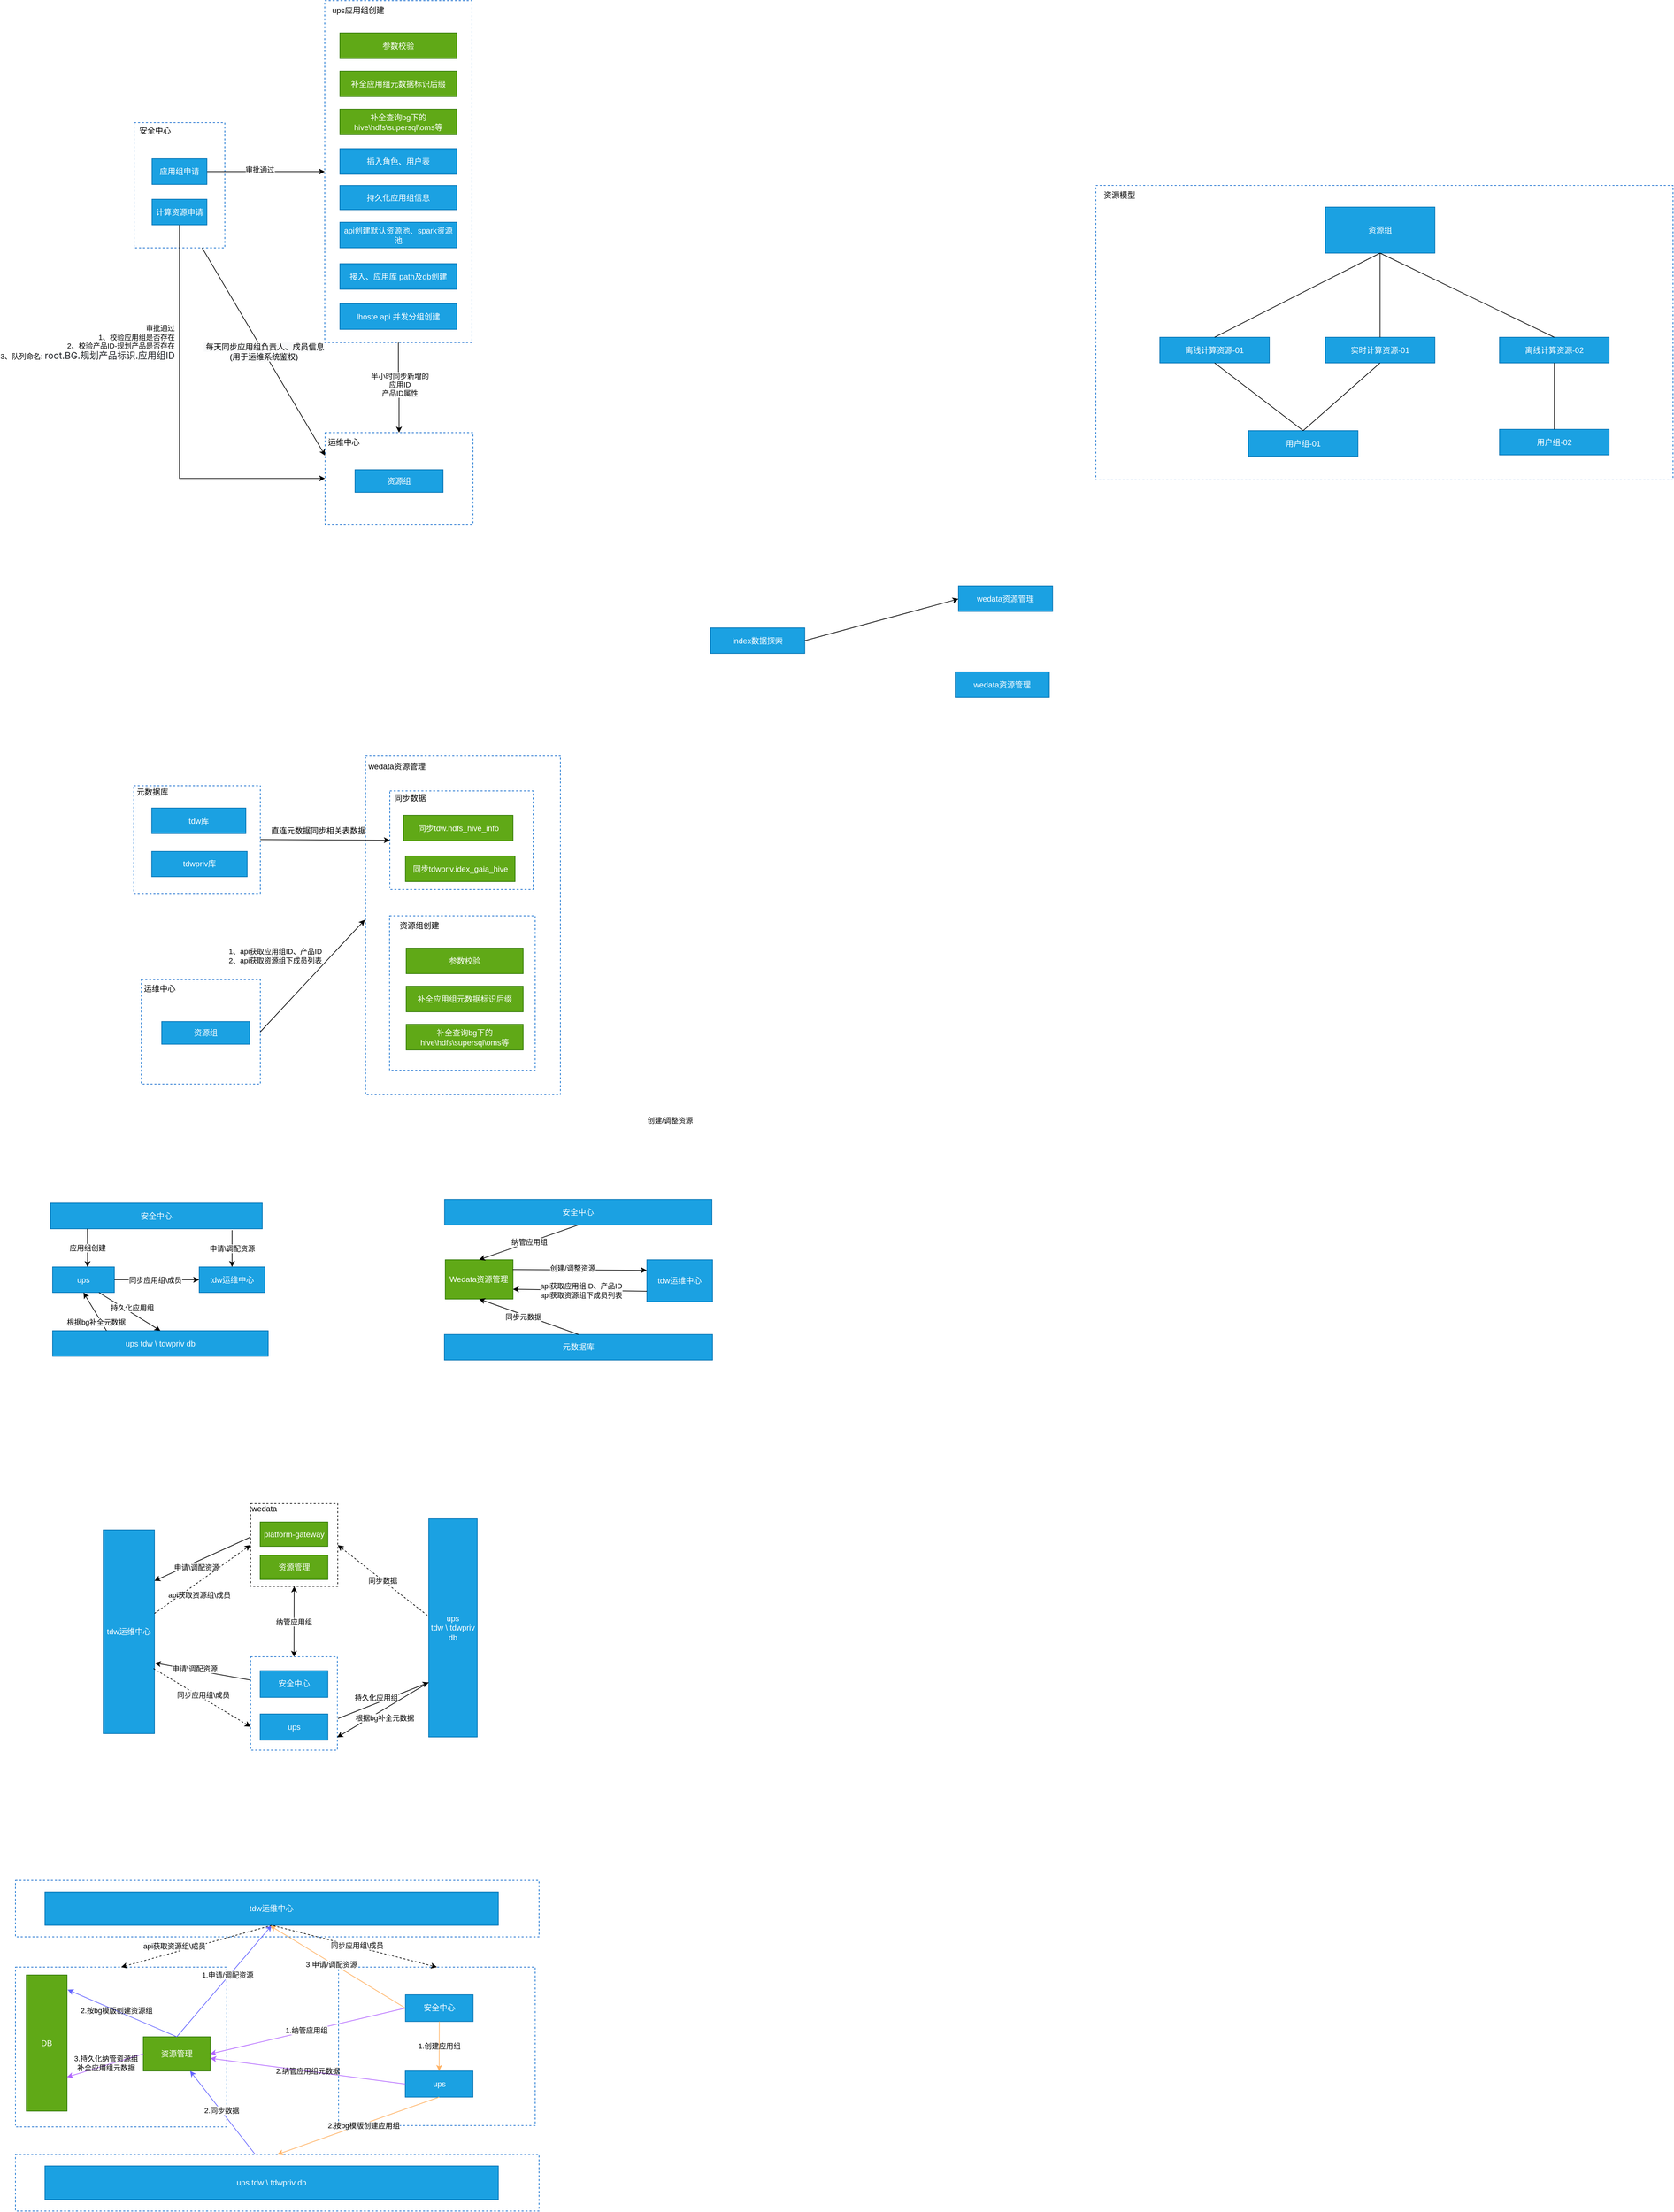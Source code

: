 <mxfile version="20.2.8" type="github">
  <diagram id="NfunrRq4cAARCLg332PT" name="第 1 页">
    <mxGraphModel dx="4923" dy="-8311" grid="0" gridSize="10" guides="1" tooltips="1" connect="1" arrows="1" fold="1" page="1" pageScale="1" pageWidth="3300" pageHeight="4681" math="0" shadow="0">
      <root>
        <mxCell id="0" />
        <mxCell id="1" parent="0" />
        <mxCell id="GG6Al1zUWWnjfLum0q8_-1" value="" style="rounded=0;whiteSpace=wrap;html=1;dashed=1;strokeColor=#0066CC;" vertex="1" parent="1">
          <mxGeometry x="-2868" y="9730.5" width="138" height="190.5" as="geometry" />
        </mxCell>
        <mxCell id="GG6Al1zUWWnjfLum0q8_-2" value="安全中心" style="text;html=1;strokeColor=none;fillColor=none;align=center;verticalAlign=middle;whiteSpace=wrap;rounded=0;" vertex="1" parent="1">
          <mxGeometry x="-2888" y="9727.5" width="104" height="30" as="geometry" />
        </mxCell>
        <mxCell id="GG6Al1zUWWnjfLum0q8_-3" style="edgeStyle=orthogonalEdgeStyle;rounded=0;orthogonalLoop=1;jettySize=auto;html=1;exitX=0.5;exitY=1;exitDx=0;exitDy=0;" edge="1" parent="1" source="GG6Al1zUWWnjfLum0q8_-5" target="GG6Al1zUWWnjfLum0q8_-7">
          <mxGeometry relative="1" as="geometry" />
        </mxCell>
        <mxCell id="GG6Al1zUWWnjfLum0q8_-4" value="半小时同步新增的&lt;br&gt;应用ID&lt;br&gt;产品ID属性" style="edgeLabel;html=1;align=center;verticalAlign=middle;resizable=0;points=[];" vertex="1" connectable="0" parent="GG6Al1zUWWnjfLum0q8_-3">
          <mxGeometry x="-0.072" y="2" relative="1" as="geometry">
            <mxPoint as="offset" />
          </mxGeometry>
        </mxCell>
        <mxCell id="GG6Al1zUWWnjfLum0q8_-5" value="" style="rounded=0;whiteSpace=wrap;html=1;dashed=1;strokeColor=#0066CC;" vertex="1" parent="1">
          <mxGeometry x="-2578" y="9545" width="224" height="520" as="geometry" />
        </mxCell>
        <mxCell id="GG6Al1zUWWnjfLum0q8_-6" value="ups应用组创建" style="text;html=1;strokeColor=none;fillColor=none;align=center;verticalAlign=middle;whiteSpace=wrap;rounded=0;" vertex="1" parent="1">
          <mxGeometry x="-2579" y="9545" width="104" height="30" as="geometry" />
        </mxCell>
        <mxCell id="GG6Al1zUWWnjfLum0q8_-7" value="" style="rounded=0;whiteSpace=wrap;html=1;dashed=1;strokeColor=#0066CC;fillColor=none;" vertex="1" parent="1">
          <mxGeometry x="-2577.5" y="10202" width="225" height="139.44" as="geometry" />
        </mxCell>
        <mxCell id="GG6Al1zUWWnjfLum0q8_-8" value="运维中心" style="text;html=1;strokeColor=none;fillColor=none;align=center;verticalAlign=middle;whiteSpace=wrap;rounded=0;strokeWidth=2;opacity=50;" vertex="1" parent="1">
          <mxGeometry x="-2579.5" y="10202.44" width="60" height="30" as="geometry" />
        </mxCell>
        <mxCell id="GG6Al1zUWWnjfLum0q8_-9" style="edgeStyle=orthogonalEdgeStyle;rounded=0;orthogonalLoop=1;jettySize=auto;html=1;exitX=1;exitY=0.5;exitDx=0;exitDy=0;entryX=0;entryY=0.5;entryDx=0;entryDy=0;" edge="1" parent="1" source="GG6Al1zUWWnjfLum0q8_-11" target="GG6Al1zUWWnjfLum0q8_-5">
          <mxGeometry relative="1" as="geometry" />
        </mxCell>
        <mxCell id="GG6Al1zUWWnjfLum0q8_-10" value="审批通过" style="edgeLabel;html=1;align=center;verticalAlign=middle;resizable=0;points=[];" vertex="1" connectable="0" parent="GG6Al1zUWWnjfLum0q8_-9">
          <mxGeometry x="-0.106" y="3" relative="1" as="geometry">
            <mxPoint as="offset" />
          </mxGeometry>
        </mxCell>
        <mxCell id="GG6Al1zUWWnjfLum0q8_-11" value="应用组申请" style="rounded=0;whiteSpace=wrap;html=1;fillColor=#1ba1e2;fontColor=#ffffff;strokeColor=#006EAF;" vertex="1" parent="1">
          <mxGeometry x="-2840.75" y="9785.5" width="83.5" height="39" as="geometry" />
        </mxCell>
        <mxCell id="GG6Al1zUWWnjfLum0q8_-12" value="参数校验" style="rounded=0;whiteSpace=wrap;html=1;fillColor=#60a917;strokeColor=#2D7600;fontColor=#ffffff;" vertex="1" parent="1">
          <mxGeometry x="-2555" y="9594" width="178" height="39" as="geometry" />
        </mxCell>
        <mxCell id="GG6Al1zUWWnjfLum0q8_-13" value="补全应用组元数据标识后缀" style="rounded=0;whiteSpace=wrap;html=1;fillColor=#60a917;strokeColor=#2D7600;fontColor=#ffffff;" vertex="1" parent="1">
          <mxGeometry x="-2555" y="9652" width="178" height="39" as="geometry" />
        </mxCell>
        <mxCell id="GG6Al1zUWWnjfLum0q8_-14" value="补全查询bg下的 hive\hdfs\supersql\oms等" style="rounded=0;whiteSpace=wrap;html=1;fillColor=#60a917;strokeColor=#2D7600;fontColor=#ffffff;align=center;" vertex="1" parent="1">
          <mxGeometry x="-2555" y="9710" width="178" height="39" as="geometry" />
        </mxCell>
        <mxCell id="GG6Al1zUWWnjfLum0q8_-15" value="插入角色、用户表" style="rounded=0;whiteSpace=wrap;html=1;fillColor=#1ba1e2;strokeColor=#006EAF;fontColor=#ffffff;" vertex="1" parent="1">
          <mxGeometry x="-2555" y="9770" width="178" height="39" as="geometry" />
        </mxCell>
        <mxCell id="GG6Al1zUWWnjfLum0q8_-16" value="持久化应用组信息" style="rounded=0;whiteSpace=wrap;html=1;fillColor=#1ba1e2;strokeColor=#006EAF;fontColor=#ffffff;" vertex="1" parent="1">
          <mxGeometry x="-2555" y="9826" width="178" height="37" as="geometry" />
        </mxCell>
        <mxCell id="GG6Al1zUWWnjfLum0q8_-17" value="api创建默认资源池、spark资源池" style="rounded=0;whiteSpace=wrap;html=1;fillColor=#1ba1e2;strokeColor=#006EAF;fontColor=#ffffff;" vertex="1" parent="1">
          <mxGeometry x="-2555" y="9882" width="178" height="39" as="geometry" />
        </mxCell>
        <mxCell id="GG6Al1zUWWnjfLum0q8_-18" value="接入、应用库 path及db创建" style="rounded=0;whiteSpace=wrap;html=1;fillColor=#1ba1e2;strokeColor=#006EAF;fontColor=#ffffff;" vertex="1" parent="1">
          <mxGeometry x="-2555" y="9945" width="178" height="39" as="geometry" />
        </mxCell>
        <mxCell id="GG6Al1zUWWnjfLum0q8_-19" value="lhoste api 并发分组创建" style="rounded=0;whiteSpace=wrap;html=1;fillColor=#1ba1e2;strokeColor=#006EAF;fontColor=#ffffff;" vertex="1" parent="1">
          <mxGeometry x="-2555" y="10006" width="178" height="39" as="geometry" />
        </mxCell>
        <mxCell id="GG6Al1zUWWnjfLum0q8_-20" value="资源组" style="rounded=0;whiteSpace=wrap;html=1;fillColor=#1ba1e2;fontColor=#ffffff;strokeColor=#006EAF;" vertex="1" parent="1">
          <mxGeometry x="-2532" y="10258.44" width="134" height="34.5" as="geometry" />
        </mxCell>
        <mxCell id="GG6Al1zUWWnjfLum0q8_-21" style="edgeStyle=orthogonalEdgeStyle;rounded=0;orthogonalLoop=1;jettySize=auto;html=1;exitX=0.5;exitY=1;exitDx=0;exitDy=0;entryX=0;entryY=0.5;entryDx=0;entryDy=0;" edge="1" parent="1" source="GG6Al1zUWWnjfLum0q8_-23" target="GG6Al1zUWWnjfLum0q8_-7">
          <mxGeometry relative="1" as="geometry" />
        </mxCell>
        <mxCell id="GG6Al1zUWWnjfLum0q8_-22" value="&lt;span style=&quot;&quot;&gt;审批通过&lt;/span&gt;&lt;br style=&quot;&quot;&gt;&lt;span style=&quot;&quot;&gt;1、校验应用组是否存在&lt;/span&gt;&lt;br style=&quot;&quot;&gt;&lt;span style=&quot;&quot;&gt;2、校验产品ID-规划产品是否存在&lt;/span&gt;&lt;br style=&quot;&quot;&gt;&lt;span style=&quot;&quot;&gt;3、队列命名:&amp;nbsp;&lt;/span&gt;&lt;span style=&quot;color: rgb(32, 35, 40); font-family: -apple-system, &amp;quot;PingFang SC&amp;quot;, &amp;quot;Microsoft YaHei&amp;quot;, &amp;quot;Hiragino Sans GB&amp;quot;, &amp;quot;Source Han Sans SC&amp;quot;, &amp;quot;Helvetica Neue&amp;quot;, Helvetica, Arial, &amp;quot;Segoe UI&amp;quot;; font-size: 14px;&quot;&gt;root.BG.规划产品标识.应用组ID&lt;/span&gt;" style="edgeLabel;html=1;align=right;verticalAlign=middle;resizable=0;points=[];" vertex="1" connectable="0" parent="GG6Al1zUWWnjfLum0q8_-21">
          <mxGeometry x="-0.43" y="1" relative="1" as="geometry">
            <mxPoint x="-8" y="6" as="offset" />
          </mxGeometry>
        </mxCell>
        <mxCell id="GG6Al1zUWWnjfLum0q8_-23" value="计算资源申请" style="rounded=0;whiteSpace=wrap;html=1;fillColor=#1ba1e2;fontColor=#ffffff;strokeColor=#006EAF;" vertex="1" parent="1">
          <mxGeometry x="-2840.75" y="9847" width="83.5" height="39" as="geometry" />
        </mxCell>
        <mxCell id="GG6Al1zUWWnjfLum0q8_-24" value="" style="rounded=0;whiteSpace=wrap;html=1;dashed=1;strokeColor=#0066CC;fillColor=none;" vertex="1" parent="1">
          <mxGeometry x="-2516" y="10693" width="296.5" height="516" as="geometry" />
        </mxCell>
        <mxCell id="GG6Al1zUWWnjfLum0q8_-25" value="wedata资源管理" style="text;html=1;strokeColor=none;fillColor=none;align=center;verticalAlign=middle;whiteSpace=wrap;rounded=0;" vertex="1" parent="1">
          <mxGeometry x="-2520" y="10695" width="104" height="30" as="geometry" />
        </mxCell>
        <mxCell id="GG6Al1zUWWnjfLum0q8_-26" value="" style="rounded=0;whiteSpace=wrap;html=1;dashed=1;strokeColor=#0066CC;fillColor=none;" vertex="1" parent="1">
          <mxGeometry x="-2857" y="11034" width="181" height="159" as="geometry" />
        </mxCell>
        <mxCell id="GG6Al1zUWWnjfLum0q8_-27" value="运维中心" style="text;html=1;strokeColor=none;fillColor=none;align=center;verticalAlign=middle;whiteSpace=wrap;rounded=0;strokeWidth=2;opacity=50;" vertex="1" parent="1">
          <mxGeometry x="-2859" y="11033" width="60" height="30" as="geometry" />
        </mxCell>
        <mxCell id="GG6Al1zUWWnjfLum0q8_-28" value="资源组" style="rounded=0;whiteSpace=wrap;html=1;fillColor=#1ba1e2;fontColor=#ffffff;strokeColor=#006EAF;" vertex="1" parent="1">
          <mxGeometry x="-2826" y="11097.75" width="134" height="34.5" as="geometry" />
        </mxCell>
        <mxCell id="GG6Al1zUWWnjfLum0q8_-29" value="" style="rounded=0;whiteSpace=wrap;html=1;dashed=1;strokeColor=#0066CC;" vertex="1" parent="1">
          <mxGeometry x="-2868.5" y="10739" width="192.5" height="164" as="geometry" />
        </mxCell>
        <mxCell id="GG6Al1zUWWnjfLum0q8_-30" value="元数据库" style="text;html=1;strokeColor=none;fillColor=none;align=center;verticalAlign=middle;whiteSpace=wrap;rounded=0;" vertex="1" parent="1">
          <mxGeometry x="-2892" y="10734" width="104" height="30" as="geometry" />
        </mxCell>
        <mxCell id="GG6Al1zUWWnjfLum0q8_-31" value="tdw库" style="rounded=0;whiteSpace=wrap;html=1;fillColor=#1ba1e2;fontColor=#ffffff;strokeColor=#006EAF;" vertex="1" parent="1">
          <mxGeometry x="-2841.25" y="10773" width="143.25" height="39" as="geometry" />
        </mxCell>
        <mxCell id="GG6Al1zUWWnjfLum0q8_-32" value="tdwpriv库" style="rounded=0;whiteSpace=wrap;html=1;fillColor=#1ba1e2;fontColor=#ffffff;strokeColor=#006EAF;" vertex="1" parent="1">
          <mxGeometry x="-2841.25" y="10839" width="145.25" height="38.5" as="geometry" />
        </mxCell>
        <mxCell id="GG6Al1zUWWnjfLum0q8_-33" value="" style="rounded=0;whiteSpace=wrap;html=1;dashed=1;strokeColor=#0066CC;" vertex="1" parent="1">
          <mxGeometry x="-2479" y="10747" width="218" height="150" as="geometry" />
        </mxCell>
        <mxCell id="GG6Al1zUWWnjfLum0q8_-34" value="" style="rounded=0;whiteSpace=wrap;html=1;dashed=1;strokeColor=#0066CC;fillColor=none;" vertex="1" parent="1">
          <mxGeometry x="-2479.38" y="10937" width="221.5" height="235" as="geometry" />
        </mxCell>
        <mxCell id="GG6Al1zUWWnjfLum0q8_-35" value="同步tdw.hdfs_hive_info" style="rounded=0;whiteSpace=wrap;html=1;fillColor=#60a917;fontColor=#ffffff;strokeColor=#2D7600;" vertex="1" parent="1">
          <mxGeometry x="-2458.38" y="10784" width="166.75" height="39" as="geometry" />
        </mxCell>
        <mxCell id="GG6Al1zUWWnjfLum0q8_-36" value="同步tdwpriv.idex_gaia_hive" style="rounded=0;whiteSpace=wrap;html=1;fillColor=#60a917;fontColor=#ffffff;strokeColor=#2D7600;" vertex="1" parent="1">
          <mxGeometry x="-2455.25" y="10846" width="166.75" height="39" as="geometry" />
        </mxCell>
        <mxCell id="GG6Al1zUWWnjfLum0q8_-37" value="同步数据" style="text;html=1;strokeColor=none;fillColor=none;align=center;verticalAlign=middle;whiteSpace=wrap;rounded=0;" vertex="1" parent="1">
          <mxGeometry x="-2500" y="10743" width="104" height="30" as="geometry" />
        </mxCell>
        <mxCell id="GG6Al1zUWWnjfLum0q8_-38" value="参数校验" style="rounded=0;whiteSpace=wrap;html=1;fillColor=#60a917;strokeColor=#2D7600;fontColor=#ffffff;" vertex="1" parent="1">
          <mxGeometry x="-2454.13" y="10986" width="178" height="39" as="geometry" />
        </mxCell>
        <mxCell id="GG6Al1zUWWnjfLum0q8_-39" value="补全应用组元数据标识后缀" style="rounded=0;whiteSpace=wrap;html=1;fillColor=#60a917;strokeColor=#2D7600;fontColor=#ffffff;" vertex="1" parent="1">
          <mxGeometry x="-2454.13" y="11044" width="178" height="39" as="geometry" />
        </mxCell>
        <mxCell id="GG6Al1zUWWnjfLum0q8_-40" value="补全查询bg下的 hive\hdfs\supersql\oms等" style="rounded=0;whiteSpace=wrap;html=1;fillColor=#60a917;strokeColor=#2D7600;fontColor=#ffffff;align=center;" vertex="1" parent="1">
          <mxGeometry x="-2454.13" y="11102" width="178" height="39" as="geometry" />
        </mxCell>
        <mxCell id="GG6Al1zUWWnjfLum0q8_-41" value="资源组创建" style="text;html=1;strokeColor=none;fillColor=none;align=center;verticalAlign=middle;whiteSpace=wrap;rounded=0;" vertex="1" parent="1">
          <mxGeometry x="-2485.88" y="10937" width="104" height="30" as="geometry" />
        </mxCell>
        <mxCell id="GG6Al1zUWWnjfLum0q8_-42" value="&lt;span style=&quot;font-size: 12px; background-color: rgb(248, 249, 250);&quot;&gt;&amp;nbsp;每天同步应用组负责人、成员信息&lt;/span&gt;&lt;br style=&quot;font-size: 12px; background-color: rgb(248, 249, 250);&quot;&gt;&lt;span style=&quot;font-size: 12px; background-color: rgb(248, 249, 250);&quot;&gt;(用于运维系统鉴权)&lt;/span&gt;" style="endArrow=classic;html=1;rounded=0;exitX=0.75;exitY=1;exitDx=0;exitDy=0;entryX=0;entryY=0.25;entryDx=0;entryDy=0;" edge="1" parent="1" source="GG6Al1zUWWnjfLum0q8_-1" target="GG6Al1zUWWnjfLum0q8_-7">
          <mxGeometry width="50" height="50" relative="1" as="geometry">
            <mxPoint x="-2533" y="10279" as="sourcePoint" />
            <mxPoint x="-2483" y="10229" as="targetPoint" />
          </mxGeometry>
        </mxCell>
        <mxCell id="GG6Al1zUWWnjfLum0q8_-43" value="" style="endArrow=classic;html=1;rounded=0;entryX=0;entryY=0.5;entryDx=0;entryDy=0;exitX=1;exitY=0.5;exitDx=0;exitDy=0;" edge="1" parent="1" source="GG6Al1zUWWnjfLum0q8_-29" target="GG6Al1zUWWnjfLum0q8_-33">
          <mxGeometry width="50" height="50" relative="1" as="geometry">
            <mxPoint x="-2667" y="10817" as="sourcePoint" />
            <mxPoint x="-2572.5" y="10829" as="targetPoint" />
          </mxGeometry>
        </mxCell>
        <mxCell id="GG6Al1zUWWnjfLum0q8_-44" value="直连元数据同步相关表数据" style="text;html=1;align=center;verticalAlign=middle;resizable=0;points=[];autosize=1;strokeColor=none;fillColor=none;" vertex="1" parent="1">
          <mxGeometry x="-2669" y="10795" width="162" height="26" as="geometry" />
        </mxCell>
        <mxCell id="GG6Al1zUWWnjfLum0q8_-45" value="" style="endArrow=classic;html=1;rounded=0;exitX=1;exitY=0.5;exitDx=0;exitDy=0;" edge="1" parent="1" source="GG6Al1zUWWnjfLum0q8_-26">
          <mxGeometry width="50" height="50" relative="1" as="geometry">
            <mxPoint x="-2527" y="10889" as="sourcePoint" />
            <mxPoint x="-2517" y="10943" as="targetPoint" />
          </mxGeometry>
        </mxCell>
        <mxCell id="GG6Al1zUWWnjfLum0q8_-46" value="&lt;div&gt;&lt;span style=&quot;font-size: 11px;&quot;&gt;1、api获取应用组ID、产品ID&lt;/span&gt;&lt;/div&gt;&lt;div&gt;&lt;span style=&quot;font-size: 11px;&quot;&gt;2、api获取资源组下成员列表&lt;/span&gt;&lt;/div&gt;" style="edgeLabel;html=1;align=left;verticalAlign=middle;resizable=0;points=[];" vertex="1" connectable="0" parent="GG6Al1zUWWnjfLum0q8_-45">
          <mxGeometry x="-0.081" y="2" relative="1" as="geometry">
            <mxPoint x="-122" y="-36" as="offset" />
          </mxGeometry>
        </mxCell>
        <mxCell id="GG6Al1zUWWnjfLum0q8_-47" value="资源组" style="rounded=0;whiteSpace=wrap;html=1;fillColor=#1ba1e2;fontColor=#ffffff;strokeColor=#006EAF;" vertex="1" parent="1">
          <mxGeometry x="-1056" y="9859" width="166.75" height="70" as="geometry" />
        </mxCell>
        <mxCell id="GG6Al1zUWWnjfLum0q8_-48" value="离线计算资源-01" style="rounded=0;whiteSpace=wrap;html=1;fillColor=#1ba1e2;fontColor=#ffffff;strokeColor=#006EAF;" vertex="1" parent="1">
          <mxGeometry x="-1307.75" y="10057" width="166.75" height="39" as="geometry" />
        </mxCell>
        <mxCell id="GG6Al1zUWWnjfLum0q8_-49" value="实时计算资源-01" style="rounded=0;whiteSpace=wrap;html=1;fillColor=#1ba1e2;fontColor=#ffffff;strokeColor=#006EAF;" vertex="1" parent="1">
          <mxGeometry x="-1056" y="10057" width="166.75" height="39" as="geometry" />
        </mxCell>
        <mxCell id="GG6Al1zUWWnjfLum0q8_-50" value="离线计算资源-02" style="rounded=0;whiteSpace=wrap;html=1;fillColor=#1ba1e2;fontColor=#ffffff;strokeColor=#006EAF;" vertex="1" parent="1">
          <mxGeometry x="-791" y="10057" width="166.75" height="39" as="geometry" />
        </mxCell>
        <mxCell id="GG6Al1zUWWnjfLum0q8_-51" value="用户组-01" style="rounded=0;whiteSpace=wrap;html=1;fillColor=#1ba1e2;fontColor=#ffffff;strokeColor=#006EAF;" vertex="1" parent="1">
          <mxGeometry x="-1173" y="10199" width="166.75" height="39" as="geometry" />
        </mxCell>
        <mxCell id="GG6Al1zUWWnjfLum0q8_-52" value="用户组-02" style="rounded=0;whiteSpace=wrap;html=1;fillColor=#1ba1e2;fontColor=#ffffff;strokeColor=#006EAF;" vertex="1" parent="1">
          <mxGeometry x="-791" y="10197" width="166.75" height="39" as="geometry" />
        </mxCell>
        <mxCell id="GG6Al1zUWWnjfLum0q8_-53" value="" style="endArrow=none;html=1;rounded=0;entryX=0.5;entryY=1;entryDx=0;entryDy=0;exitX=0.5;exitY=0;exitDx=0;exitDy=0;" edge="1" parent="1" source="GG6Al1zUWWnjfLum0q8_-48" target="GG6Al1zUWWnjfLum0q8_-47">
          <mxGeometry width="50" height="50" relative="1" as="geometry">
            <mxPoint x="-1122" y="10103" as="sourcePoint" />
            <mxPoint x="-1072" y="10053" as="targetPoint" />
          </mxGeometry>
        </mxCell>
        <mxCell id="GG6Al1zUWWnjfLum0q8_-54" value="" style="endArrow=none;html=1;rounded=0;entryX=0.5;entryY=1;entryDx=0;entryDy=0;exitX=0.5;exitY=0;exitDx=0;exitDy=0;" edge="1" parent="1" source="GG6Al1zUWWnjfLum0q8_-49" target="GG6Al1zUWWnjfLum0q8_-47">
          <mxGeometry width="50" height="50" relative="1" as="geometry">
            <mxPoint x="-1214.375" y="10067" as="sourcePoint" />
            <mxPoint x="-962.625" y="9939" as="targetPoint" />
          </mxGeometry>
        </mxCell>
        <mxCell id="GG6Al1zUWWnjfLum0q8_-55" value="" style="endArrow=none;html=1;rounded=0;entryX=0.5;entryY=1;entryDx=0;entryDy=0;exitX=0.5;exitY=0;exitDx=0;exitDy=0;" edge="1" parent="1" source="GG6Al1zUWWnjfLum0q8_-50" target="GG6Al1zUWWnjfLum0q8_-47">
          <mxGeometry width="50" height="50" relative="1" as="geometry">
            <mxPoint x="-1214.375" y="10067" as="sourcePoint" />
            <mxPoint x="-962.625" y="9939" as="targetPoint" />
          </mxGeometry>
        </mxCell>
        <mxCell id="GG6Al1zUWWnjfLum0q8_-56" value="" style="endArrow=none;html=1;rounded=0;entryX=0.5;entryY=1;entryDx=0;entryDy=0;exitX=0.5;exitY=0;exitDx=0;exitDy=0;" edge="1" parent="1" source="GG6Al1zUWWnjfLum0q8_-51" target="GG6Al1zUWWnjfLum0q8_-48">
          <mxGeometry width="50" height="50" relative="1" as="geometry">
            <mxPoint x="-1214.375" y="10067" as="sourcePoint" />
            <mxPoint x="-962.625" y="9939" as="targetPoint" />
          </mxGeometry>
        </mxCell>
        <mxCell id="GG6Al1zUWWnjfLum0q8_-57" value="" style="endArrow=none;html=1;rounded=0;entryX=0.5;entryY=1;entryDx=0;entryDy=0;exitX=0.5;exitY=0;exitDx=0;exitDy=0;" edge="1" parent="1" source="GG6Al1zUWWnjfLum0q8_-51" target="GG6Al1zUWWnjfLum0q8_-49">
          <mxGeometry width="50" height="50" relative="1" as="geometry">
            <mxPoint x="-1079.625" y="10209" as="sourcePoint" />
            <mxPoint x="-1214.375" y="10106" as="targetPoint" />
          </mxGeometry>
        </mxCell>
        <mxCell id="GG6Al1zUWWnjfLum0q8_-58" value="" style="endArrow=none;html=1;rounded=0;entryX=0.5;entryY=1;entryDx=0;entryDy=0;exitX=0.5;exitY=0;exitDx=0;exitDy=0;" edge="1" parent="1" source="GG6Al1zUWWnjfLum0q8_-52" target="GG6Al1zUWWnjfLum0q8_-50">
          <mxGeometry width="50" height="50" relative="1" as="geometry">
            <mxPoint x="-1079.625" y="10209" as="sourcePoint" />
            <mxPoint x="-962.625" y="10106" as="targetPoint" />
          </mxGeometry>
        </mxCell>
        <mxCell id="GG6Al1zUWWnjfLum0q8_-59" value="" style="rounded=0;whiteSpace=wrap;html=1;dashed=1;strokeColor=#0066CC;fillColor=none;" vertex="1" parent="1">
          <mxGeometry x="-1405" y="9826" width="878" height="448" as="geometry" />
        </mxCell>
        <mxCell id="GG6Al1zUWWnjfLum0q8_-60" value="资源模型" style="text;html=1;strokeColor=none;fillColor=none;align=center;verticalAlign=middle;whiteSpace=wrap;rounded=0;" vertex="1" parent="1">
          <mxGeometry x="-1421" y="9826" width="104" height="30" as="geometry" />
        </mxCell>
        <mxCell id="GG6Al1zUWWnjfLum0q8_-61" value="index数据探索" style="rounded=0;whiteSpace=wrap;html=1;fillColor=#1ba1e2;fontColor=#ffffff;strokeColor=#006EAF;" vertex="1" parent="1">
          <mxGeometry x="-1991" y="10499" width="143.25" height="39" as="geometry" />
        </mxCell>
        <mxCell id="GG6Al1zUWWnjfLum0q8_-62" value="wedata资源管理" style="rounded=0;whiteSpace=wrap;html=1;fillColor=#1ba1e2;fontColor=#ffffff;strokeColor=#006EAF;" vertex="1" parent="1">
          <mxGeometry x="-1614" y="10435" width="143.25" height="39" as="geometry" />
        </mxCell>
        <mxCell id="GG6Al1zUWWnjfLum0q8_-63" value="" style="endArrow=classic;html=1;rounded=0;exitX=1;exitY=0.5;exitDx=0;exitDy=0;" edge="1" parent="1" source="GG6Al1zUWWnjfLum0q8_-61">
          <mxGeometry width="50" height="50" relative="1" as="geometry">
            <mxPoint x="-1664" y="10505" as="sourcePoint" />
            <mxPoint x="-1614" y="10455" as="targetPoint" />
          </mxGeometry>
        </mxCell>
        <mxCell id="GG6Al1zUWWnjfLum0q8_-64" value="wedata资源管理" style="rounded=0;whiteSpace=wrap;html=1;fillColor=#1ba1e2;fontColor=#ffffff;strokeColor=#006EAF;" vertex="1" parent="1">
          <mxGeometry x="-1619" y="10566" width="143.25" height="39" as="geometry" />
        </mxCell>
        <mxCell id="GG6Al1zUWWnjfLum0q8_-69" value="ups tdw \ tdwpriv db" style="rounded=0;whiteSpace=wrap;html=1;fillColor=#1ba1e2;fontColor=#ffffff;strokeColor=#006EAF;" vertex="1" parent="1">
          <mxGeometry x="-2992" y="11568" width="328" height="39" as="geometry" />
        </mxCell>
        <mxCell id="GG6Al1zUWWnjfLum0q8_-72" value="tdw运维中心" style="rounded=0;whiteSpace=wrap;html=1;fillColor=#1ba1e2;fontColor=#ffffff;strokeColor=#006EAF;" vertex="1" parent="1">
          <mxGeometry x="-2769" y="11471" width="100" height="39" as="geometry" />
        </mxCell>
        <mxCell id="GG6Al1zUWWnjfLum0q8_-73" value="ups" style="rounded=0;whiteSpace=wrap;html=1;fillColor=#1ba1e2;fontColor=#ffffff;strokeColor=#006EAF;" vertex="1" parent="1">
          <mxGeometry x="-2992" y="11471" width="94" height="39" as="geometry" />
        </mxCell>
        <mxCell id="GG6Al1zUWWnjfLum0q8_-74" value="安全中心" style="rounded=0;whiteSpace=wrap;html=1;fillColor=#1ba1e2;fontColor=#ffffff;strokeColor=#006EAF;" vertex="1" parent="1">
          <mxGeometry x="-2995" y="11374" width="322" height="39" as="geometry" />
        </mxCell>
        <mxCell id="GG6Al1zUWWnjfLum0q8_-78" value="" style="endArrow=classic;html=1;rounded=0;exitX=0.25;exitY=1;exitDx=0;exitDy=0;entryX=0.566;entryY=0.006;entryDx=0;entryDy=0;entryPerimeter=0;" edge="1" parent="1" target="GG6Al1zUWWnjfLum0q8_-73">
          <mxGeometry width="50" height="50" relative="1" as="geometry">
            <mxPoint x="-2939.0" y="11413" as="sourcePoint" />
            <mxPoint x="-2936.036" y="11471.975" as="targetPoint" />
          </mxGeometry>
        </mxCell>
        <mxCell id="GG6Al1zUWWnjfLum0q8_-86" value="应用组创建" style="edgeLabel;html=1;align=center;verticalAlign=middle;resizable=0;points=[];" vertex="1" connectable="0" parent="GG6Al1zUWWnjfLum0q8_-78">
          <mxGeometry x="-0.272" relative="1" as="geometry">
            <mxPoint y="8" as="offset" />
          </mxGeometry>
        </mxCell>
        <mxCell id="GG6Al1zUWWnjfLum0q8_-79" value="申请\调配资源" style="endArrow=classic;html=1;rounded=0;" edge="1" parent="1" target="GG6Al1zUWWnjfLum0q8_-72">
          <mxGeometry width="50" height="50" relative="1" as="geometry">
            <mxPoint x="-2719" y="11415" as="sourcePoint" />
            <mxPoint x="-2928.796" y="11481.234" as="targetPoint" />
          </mxGeometry>
        </mxCell>
        <mxCell id="GG6Al1zUWWnjfLum0q8_-82" value="" style="endArrow=classic;html=1;rounded=0;exitX=0.75;exitY=1;exitDx=0;exitDy=0;entryX=0.5;entryY=0;entryDx=0;entryDy=0;" edge="1" parent="1" source="GG6Al1zUWWnjfLum0q8_-73" target="GG6Al1zUWWnjfLum0q8_-69">
          <mxGeometry width="50" height="50" relative="1" as="geometry">
            <mxPoint x="-2812" y="11482" as="sourcePoint" />
            <mxPoint x="-2880" y="11550" as="targetPoint" />
          </mxGeometry>
        </mxCell>
        <mxCell id="GG6Al1zUWWnjfLum0q8_-85" value="持久化应用组" style="edgeLabel;html=1;align=center;verticalAlign=middle;resizable=0;points=[];" vertex="1" connectable="0" parent="GG6Al1zUWWnjfLum0q8_-82">
          <mxGeometry x="-0.497" y="-1" relative="1" as="geometry">
            <mxPoint x="27" y="7" as="offset" />
          </mxGeometry>
        </mxCell>
        <mxCell id="GG6Al1zUWWnjfLum0q8_-87" value="" style="endArrow=classic;html=1;rounded=0;exitX=1;exitY=0.5;exitDx=0;exitDy=0;entryX=0;entryY=0.5;entryDx=0;entryDy=0;" edge="1" parent="1" source="GG6Al1zUWWnjfLum0q8_-73" target="GG6Al1zUWWnjfLum0q8_-72">
          <mxGeometry width="50" height="50" relative="1" as="geometry">
            <mxPoint x="-2741" y="11632" as="sourcePoint" />
            <mxPoint x="-2691" y="11582" as="targetPoint" />
          </mxGeometry>
        </mxCell>
        <mxCell id="GG6Al1zUWWnjfLum0q8_-88" value="同步应用组\成员" style="edgeLabel;html=1;align=center;verticalAlign=middle;resizable=0;points=[];labelPosition=center;verticalLabelPosition=middle;" vertex="1" connectable="0" parent="GG6Al1zUWWnjfLum0q8_-87">
          <mxGeometry x="0.057" y="1" relative="1" as="geometry">
            <mxPoint x="-6" y="1" as="offset" />
          </mxGeometry>
        </mxCell>
        <mxCell id="GG6Al1zUWWnjfLum0q8_-93" value="tdw运维中心" style="rounded=0;whiteSpace=wrap;html=1;fillColor=#1ba1e2;fontColor=#ffffff;strokeColor=#006EAF;" vertex="1" parent="1">
          <mxGeometry x="-2088" y="11460.13" width="100" height="63.87" as="geometry" />
        </mxCell>
        <mxCell id="GG6Al1zUWWnjfLum0q8_-94" value="Wedata资源管理" style="rounded=0;whiteSpace=wrap;html=1;fillColor=#60a917;fontColor=#ffffff;strokeColor=#2D7600;" vertex="1" parent="1">
          <mxGeometry x="-2394.63" y="11460.13" width="103" height="59.75" as="geometry" />
        </mxCell>
        <mxCell id="GG6Al1zUWWnjfLum0q8_-108" value="" style="endArrow=classic;html=1;rounded=0;entryX=0;entryY=0.25;entryDx=0;entryDy=0;" edge="1" parent="1" target="GG6Al1zUWWnjfLum0q8_-93">
          <mxGeometry width="50" height="50" relative="1" as="geometry">
            <mxPoint x="-2292" y="11475" as="sourcePoint" />
            <mxPoint x="-2127.13" y="11486.75" as="targetPoint" />
            <Array as="points" />
          </mxGeometry>
        </mxCell>
        <mxCell id="GG6Al1zUWWnjfLum0q8_-109" value="创建/调整资源" style="edgeLabel;html=1;align=center;verticalAlign=middle;resizable=0;points=[];" vertex="1" connectable="0" parent="GG6Al1zUWWnjfLum0q8_-108">
          <mxGeometry x="-0.166" y="-1" relative="1" as="geometry">
            <mxPoint x="154" y="-229" as="offset" />
          </mxGeometry>
        </mxCell>
        <mxCell id="GG6Al1zUWWnjfLum0q8_-121" value="创建/调整资源" style="edgeLabel;html=1;align=center;verticalAlign=middle;resizable=0;points=[];" vertex="1" connectable="0" parent="GG6Al1zUWWnjfLum0q8_-108">
          <mxGeometry x="-0.398" relative="1" as="geometry">
            <mxPoint x="29" y="-3" as="offset" />
          </mxGeometry>
        </mxCell>
        <mxCell id="GG6Al1zUWWnjfLum0q8_-110" value="安全中心" style="rounded=0;whiteSpace=wrap;html=1;fillColor=#1ba1e2;fontColor=#ffffff;strokeColor=#006EAF;" vertex="1" parent="1">
          <mxGeometry x="-2395.75" y="11368.25" width="406.75" height="39" as="geometry" />
        </mxCell>
        <mxCell id="GG6Al1zUWWnjfLum0q8_-111" value="" style="endArrow=classic;html=1;rounded=0;entryX=0.5;entryY=0;entryDx=0;entryDy=0;exitX=0.5;exitY=1;exitDx=0;exitDy=0;" edge="1" parent="1" source="GG6Al1zUWWnjfLum0q8_-110" target="GG6Al1zUWWnjfLum0q8_-94">
          <mxGeometry width="50" height="50" relative="1" as="geometry">
            <mxPoint x="-2410.25" y="11512.25" as="sourcePoint" />
            <mxPoint x="-2360.25" y="11462.25" as="targetPoint" />
          </mxGeometry>
        </mxCell>
        <mxCell id="GG6Al1zUWWnjfLum0q8_-112" value="纳管应用组" style="edgeLabel;html=1;align=center;verticalAlign=middle;resizable=0;points=[];" vertex="1" connectable="0" parent="GG6Al1zUWWnjfLum0q8_-111">
          <mxGeometry x="-0.014" y="-1" relative="1" as="geometry">
            <mxPoint as="offset" />
          </mxGeometry>
        </mxCell>
        <mxCell id="GG6Al1zUWWnjfLum0q8_-114" value="元数据库" style="rounded=0;whiteSpace=wrap;html=1;fillColor=#1ba1e2;fontColor=#ffffff;strokeColor=#006EAF;" vertex="1" parent="1">
          <mxGeometry x="-2396" y="11573.75" width="408" height="39" as="geometry" />
        </mxCell>
        <mxCell id="GG6Al1zUWWnjfLum0q8_-115" value="" style="endArrow=classic;html=1;rounded=0;entryX=0.5;entryY=1;entryDx=0;entryDy=0;exitX=0.5;exitY=0;exitDx=0;exitDy=0;" edge="1" parent="1" source="GG6Al1zUWWnjfLum0q8_-114" target="GG6Al1zUWWnjfLum0q8_-94">
          <mxGeometry width="50" height="50" relative="1" as="geometry">
            <mxPoint x="-2131.25" y="11537.25" as="sourcePoint" />
            <mxPoint x="-2361.25" y="11643.25" as="targetPoint" />
          </mxGeometry>
        </mxCell>
        <mxCell id="GG6Al1zUWWnjfLum0q8_-116" value="同步元数据" style="edgeLabel;html=1;align=center;verticalAlign=middle;resizable=0;points=[];" vertex="1" connectable="0" parent="GG6Al1zUWWnjfLum0q8_-115">
          <mxGeometry x="0.238" y="3" relative="1" as="geometry">
            <mxPoint x="10" y="4" as="offset" />
          </mxGeometry>
        </mxCell>
        <mxCell id="GG6Al1zUWWnjfLum0q8_-117" value="" style="endArrow=classic;html=1;rounded=0;entryX=0.5;entryY=1;entryDx=0;entryDy=0;exitX=0.25;exitY=0;exitDx=0;exitDy=0;" edge="1" parent="1" source="GG6Al1zUWWnjfLum0q8_-69" target="GG6Al1zUWWnjfLum0q8_-73">
          <mxGeometry width="50" height="50" relative="1" as="geometry">
            <mxPoint x="-2949" y="11587" as="sourcePoint" />
            <mxPoint x="-2747" y="11560" as="targetPoint" />
          </mxGeometry>
        </mxCell>
        <mxCell id="GG6Al1zUWWnjfLum0q8_-118" value="根据bg补全元数据" style="edgeLabel;html=1;align=center;verticalAlign=middle;resizable=0;points=[];" vertex="1" connectable="0" parent="GG6Al1zUWWnjfLum0q8_-117">
          <mxGeometry x="-0.316" y="2" relative="1" as="geometry">
            <mxPoint x="-3" y="5" as="offset" />
          </mxGeometry>
        </mxCell>
        <mxCell id="GG6Al1zUWWnjfLum0q8_-122" value="" style="endArrow=classic;html=1;rounded=0;exitX=0;exitY=0.75;exitDx=0;exitDy=0;entryX=1;entryY=0.75;entryDx=0;entryDy=0;" edge="1" parent="1" source="GG6Al1zUWWnjfLum0q8_-93" target="GG6Al1zUWWnjfLum0q8_-94">
          <mxGeometry width="50" height="50" relative="1" as="geometry">
            <mxPoint x="-2410" y="11489" as="sourcePoint" />
            <mxPoint x="-2360" y="11439" as="targetPoint" />
          </mxGeometry>
        </mxCell>
        <mxCell id="GG6Al1zUWWnjfLum0q8_-124" value="&lt;div&gt;&lt;span style=&quot;font-size: 11px;&quot;&gt;api获取应用组ID、产品ID&lt;/span&gt;&lt;/div&gt;&lt;div&gt;&lt;span style=&quot;font-size: 11px;&quot;&gt;api获取资源组下成员列表&lt;/span&gt;&lt;/div&gt;" style="edgeLabel;html=1;align=left;verticalAlign=middle;resizable=0;points=[];" vertex="1" connectable="0" parent="1">
          <mxGeometry x="-2252.0" y="11506.998" as="geometry" />
        </mxCell>
        <mxCell id="GG6Al1zUWWnjfLum0q8_-125" value="tdw运维中心" style="rounded=0;whiteSpace=wrap;html=1;fillColor=#1ba1e2;fontColor=#ffffff;strokeColor=#006EAF;" vertex="1" parent="1">
          <mxGeometry x="-2915" y="11871" width="78" height="310" as="geometry" />
        </mxCell>
        <mxCell id="GG6Al1zUWWnjfLum0q8_-129" value="" style="rounded=0;whiteSpace=wrap;html=1;dashed=1;strokeColor=#0066CC;fillColor=none;" vertex="1" parent="1">
          <mxGeometry x="-2690.75" y="12064" width="132" height="142" as="geometry" />
        </mxCell>
        <mxCell id="GG6Al1zUWWnjfLum0q8_-130" value="ups &lt;br&gt;tdw \ tdwpriv db" style="rounded=0;whiteSpace=wrap;html=1;fillColor=#1ba1e2;fontColor=#ffffff;strokeColor=#006EAF;" vertex="1" parent="1">
          <mxGeometry x="-2419.88" y="11854" width="73.88" height="332" as="geometry" />
        </mxCell>
        <mxCell id="GG6Al1zUWWnjfLum0q8_-134" value="" style="endArrow=classic;html=1;rounded=0;exitX=0;exitY=0.25;exitDx=0;exitDy=0;entryX=1.007;entryY=0.653;entryDx=0;entryDy=0;entryPerimeter=0;" edge="1" parent="1" source="GG6Al1zUWWnjfLum0q8_-129" target="GG6Al1zUWWnjfLum0q8_-125">
          <mxGeometry width="50" height="50" relative="1" as="geometry">
            <mxPoint x="-2629" y="11922" as="sourcePoint" />
            <mxPoint x="-2836" y="12076" as="targetPoint" />
          </mxGeometry>
        </mxCell>
        <mxCell id="GG6Al1zUWWnjfLum0q8_-135" value="申请\调配资源" style="edgeLabel;html=1;align=center;verticalAlign=middle;resizable=0;points=[];" vertex="1" connectable="0" parent="GG6Al1zUWWnjfLum0q8_-134">
          <mxGeometry x="0.178" y="-2" relative="1" as="geometry">
            <mxPoint as="offset" />
          </mxGeometry>
        </mxCell>
        <mxCell id="GG6Al1zUWWnjfLum0q8_-136" value="" style="endArrow=classic;html=1;rounded=0;entryX=0;entryY=0.75;entryDx=0;entryDy=0;exitX=0.982;exitY=0.68;exitDx=0;exitDy=0;exitPerimeter=0;dashed=1;" edge="1" parent="1" source="GG6Al1zUWWnjfLum0q8_-125" target="GG6Al1zUWWnjfLum0q8_-129">
          <mxGeometry width="50" height="50" relative="1" as="geometry">
            <mxPoint x="-2835" y="12018" as="sourcePoint" />
            <mxPoint x="-2542" y="11960" as="targetPoint" />
          </mxGeometry>
        </mxCell>
        <mxCell id="GG6Al1zUWWnjfLum0q8_-137" value="同步应用组\成员" style="edgeLabel;html=1;align=center;verticalAlign=middle;resizable=0;points=[];" vertex="1" connectable="0" parent="GG6Al1zUWWnjfLum0q8_-136">
          <mxGeometry x="-0.326" y="2" relative="1" as="geometry">
            <mxPoint x="24" y="12" as="offset" />
          </mxGeometry>
        </mxCell>
        <mxCell id="GG6Al1zUWWnjfLum0q8_-140" value="" style="endArrow=classic;html=1;rounded=0;entryX=0;entryY=0.75;entryDx=0;entryDy=0;" edge="1" parent="1" target="GG6Al1zUWWnjfLum0q8_-130">
          <mxGeometry width="50" height="50" relative="1" as="geometry">
            <mxPoint x="-2558" y="12158" as="sourcePoint" />
            <mxPoint x="-2443" y="12095" as="targetPoint" />
          </mxGeometry>
        </mxCell>
        <mxCell id="GG6Al1zUWWnjfLum0q8_-142" value="持久化应用组" style="edgeLabel;html=1;align=center;verticalAlign=middle;resizable=0;points=[];" vertex="1" connectable="0" parent="GG6Al1zUWWnjfLum0q8_-140">
          <mxGeometry x="0.078" y="-1" relative="1" as="geometry">
            <mxPoint x="-17" y="-4" as="offset" />
          </mxGeometry>
        </mxCell>
        <mxCell id="GG6Al1zUWWnjfLum0q8_-141" value="" style="endArrow=classic;html=1;rounded=0;entryX=0.997;entryY=0.863;entryDx=0;entryDy=0;exitX=0;exitY=0.75;exitDx=0;exitDy=0;entryPerimeter=0;" edge="1" parent="1" source="GG6Al1zUWWnjfLum0q8_-130" target="GG6Al1zUWWnjfLum0q8_-129">
          <mxGeometry width="50" height="50" relative="1" as="geometry">
            <mxPoint x="-2558.88" y="12225" as="sourcePoint" />
            <mxPoint x="-2442.88" y="12225" as="targetPoint" />
          </mxGeometry>
        </mxCell>
        <mxCell id="GG6Al1zUWWnjfLum0q8_-143" value="根据bg补全元数据" style="edgeLabel;html=1;align=center;verticalAlign=middle;resizable=0;points=[];" vertex="1" connectable="0" parent="GG6Al1zUWWnjfLum0q8_-141">
          <mxGeometry x="0.126" y="-3" relative="1" as="geometry">
            <mxPoint x="13" y="9" as="offset" />
          </mxGeometry>
        </mxCell>
        <mxCell id="GG6Al1zUWWnjfLum0q8_-150" value="" style="rounded=0;whiteSpace=wrap;html=1;dashed=1;strokeColor=default;fillColor=none;" vertex="1" parent="1">
          <mxGeometry x="-2690.75" y="11831" width="132.5" height="126" as="geometry" />
        </mxCell>
        <mxCell id="GG6Al1zUWWnjfLum0q8_-151" value="同步数据" style="endArrow=classic;html=1;rounded=0;entryX=1;entryY=0.5;entryDx=0;entryDy=0;dashed=1;" edge="1" parent="1" target="GG6Al1zUWWnjfLum0q8_-150">
          <mxGeometry width="50" height="50" relative="1" as="geometry">
            <mxPoint x="-2422" y="12001" as="sourcePoint" />
            <mxPoint x="-2544" y="11872" as="targetPoint" />
          </mxGeometry>
        </mxCell>
        <mxCell id="GG6Al1zUWWnjfLum0q8_-152" value="" style="endArrow=classic;html=1;rounded=0;entryX=1;entryY=0.25;entryDx=0;entryDy=0;" edge="1" parent="1" target="GG6Al1zUWWnjfLum0q8_-125">
          <mxGeometry width="50" height="50" relative="1" as="geometry">
            <mxPoint x="-2691" y="11882" as="sourcePoint" />
            <mxPoint x="-2544" y="11807" as="targetPoint" />
          </mxGeometry>
        </mxCell>
        <mxCell id="GG6Al1zUWWnjfLum0q8_-153" value="" style="endArrow=classic;html=1;rounded=0;entryX=0;entryY=0.5;entryDx=0;entryDy=0;dashed=1;" edge="1" parent="1" source="GG6Al1zUWWnjfLum0q8_-125" target="GG6Al1zUWWnjfLum0q8_-150">
          <mxGeometry width="50" height="50" relative="1" as="geometry">
            <mxPoint x="-2594" y="11857" as="sourcePoint" />
            <mxPoint x="-2544" y="11807" as="targetPoint" />
          </mxGeometry>
        </mxCell>
        <mxCell id="GG6Al1zUWWnjfLum0q8_-154" value="&lt;span style=&quot;font-size: 11px; background-color: rgb(255, 255, 255);&quot;&gt;申请\调配资源&lt;/span&gt;" style="text;html=1;align=center;verticalAlign=middle;resizable=0;points=[];autosize=1;strokeColor=none;fillColor=none;" vertex="1" parent="1">
          <mxGeometry x="-2820" y="11915" width="93" height="26" as="geometry" />
        </mxCell>
        <mxCell id="GG6Al1zUWWnjfLum0q8_-155" value="&lt;div style=&quot;font-size: 11px; text-align: left;&quot;&gt;api获取资源组\成员&lt;br&gt;&lt;/div&gt;" style="text;html=1;align=center;verticalAlign=middle;resizable=0;points=[];autosize=1;strokeColor=none;fillColor=none;" vertex="1" parent="1">
          <mxGeometry x="-2829.13" y="11957" width="121" height="26" as="geometry" />
        </mxCell>
        <mxCell id="GG6Al1zUWWnjfLum0q8_-156" value="wedata" style="text;html=1;strokeColor=none;fillColor=none;align=center;verticalAlign=middle;whiteSpace=wrap;rounded=0;" vertex="1" parent="1">
          <mxGeometry x="-2722" y="11824" width="104" height="30" as="geometry" />
        </mxCell>
        <mxCell id="GG6Al1zUWWnjfLum0q8_-158" value="platform-gateway" style="rounded=0;whiteSpace=wrap;html=1;fillColor=#60a917;fontColor=#ffffff;strokeColor=#2D7600;" vertex="1" parent="1">
          <mxGeometry x="-2676.25" y="11859" width="103" height="37" as="geometry" />
        </mxCell>
        <mxCell id="GG6Al1zUWWnjfLum0q8_-162" value="安全中心" style="rounded=0;whiteSpace=wrap;html=1;fillColor=#1ba1e2;fontColor=#ffffff;strokeColor=#006EAF;" vertex="1" parent="1">
          <mxGeometry x="-2676.25" y="12085" width="103" height="40.75" as="geometry" />
        </mxCell>
        <mxCell id="GG6Al1zUWWnjfLum0q8_-164" value="ups" style="rounded=0;whiteSpace=wrap;html=1;fillColor=#1ba1e2;fontColor=#ffffff;strokeColor=#006EAF;" vertex="1" parent="1">
          <mxGeometry x="-2676.25" y="12151" width="103" height="39.75" as="geometry" />
        </mxCell>
        <mxCell id="GG6Al1zUWWnjfLum0q8_-169" value="纳管应用组" style="endArrow=classic;startArrow=classic;html=1;rounded=0;exitX=0.5;exitY=0;exitDx=0;exitDy=0;entryX=0.5;entryY=1;entryDx=0;entryDy=0;" edge="1" parent="1" source="GG6Al1zUWWnjfLum0q8_-129" target="GG6Al1zUWWnjfLum0q8_-150">
          <mxGeometry width="50" height="50" relative="1" as="geometry">
            <mxPoint x="-2530" y="12024" as="sourcePoint" />
            <mxPoint x="-2625" y="11963" as="targetPoint" />
            <Array as="points" />
          </mxGeometry>
        </mxCell>
        <mxCell id="GG6Al1zUWWnjfLum0q8_-182" value="资源管理" style="rounded=0;whiteSpace=wrap;html=1;fillColor=#60a917;fontColor=#ffffff;strokeColor=#2D7600;" vertex="1" parent="1">
          <mxGeometry x="-2676.25" y="11909.5" width="103" height="37" as="geometry" />
        </mxCell>
        <mxCell id="GG6Al1zUWWnjfLum0q8_-185" value="" style="rounded=0;whiteSpace=wrap;html=1;dashed=1;strokeColor=#0066CC;fillColor=none;" vertex="1" parent="1">
          <mxGeometry x="-3048.5" y="12536" width="321.5" height="243" as="geometry" />
        </mxCell>
        <mxCell id="GG6Al1zUWWnjfLum0q8_-186" value="" style="rounded=0;whiteSpace=wrap;html=1;dashed=1;strokeColor=#0066CC;fillColor=none;" vertex="1" parent="1">
          <mxGeometry x="-2557" y="12536" width="299.12" height="241" as="geometry" />
        </mxCell>
        <mxCell id="GG6Al1zUWWnjfLum0q8_-189" value="安全中心" style="rounded=0;whiteSpace=wrap;html=1;fillColor=#1ba1e2;fontColor=#ffffff;strokeColor=#006EAF;" vertex="1" parent="1">
          <mxGeometry x="-2455.25" y="12578" width="103" height="40.75" as="geometry" />
        </mxCell>
        <mxCell id="GG6Al1zUWWnjfLum0q8_-190" value="ups" style="rounded=0;whiteSpace=wrap;html=1;fillColor=#1ba1e2;fontColor=#ffffff;strokeColor=#006EAF;" vertex="1" parent="1">
          <mxGeometry x="-2455.5" y="12694" width="103" height="39.75" as="geometry" />
        </mxCell>
        <mxCell id="GG6Al1zUWWnjfLum0q8_-192" value="" style="rounded=0;whiteSpace=wrap;html=1;dashed=1;strokeColor=#0066CC;fillColor=none;" vertex="1" parent="1">
          <mxGeometry x="-3048.5" y="12404" width="796.5" height="86" as="geometry" />
        </mxCell>
        <mxCell id="GG6Al1zUWWnjfLum0q8_-196" value="资源管理" style="rounded=0;whiteSpace=wrap;html=1;fillColor=#60a917;fontColor=#ffffff;strokeColor=#2D7600;" vertex="1" parent="1">
          <mxGeometry x="-2854" y="12642" width="101.87" height="52" as="geometry" />
        </mxCell>
        <mxCell id="GG6Al1zUWWnjfLum0q8_-197" value="DB" style="rounded=0;whiteSpace=wrap;html=1;fillColor=#60a917;fontColor=#ffffff;strokeColor=#2D7600;" vertex="1" parent="1">
          <mxGeometry x="-3032" y="12548" width="62" height="207" as="geometry" />
        </mxCell>
        <mxCell id="GG6Al1zUWWnjfLum0q8_-199" value="" style="endArrow=classic;html=1;rounded=1;labelBackgroundColor=none;fontColor=none;exitX=0.5;exitY=0;exitDx=0;exitDy=0;entryX=0.5;entryY=1;entryDx=0;entryDy=0;strokeColor=#6666FF;" edge="1" parent="1" source="GG6Al1zUWWnjfLum0q8_-196" target="GG6Al1zUWWnjfLum0q8_-218">
          <mxGeometry width="50" height="50" relative="1" as="geometry">
            <mxPoint x="-2699" y="12590" as="sourcePoint" />
            <mxPoint x="-2649" y="12540" as="targetPoint" />
          </mxGeometry>
        </mxCell>
        <mxCell id="GG6Al1zUWWnjfLum0q8_-200" value="1.申请/调配资源" style="edgeLabel;html=1;align=center;verticalAlign=middle;resizable=0;points=[];fontColor=none;" vertex="1" connectable="0" parent="GG6Al1zUWWnjfLum0q8_-199">
          <mxGeometry x="0.093" y="2" relative="1" as="geometry">
            <mxPoint as="offset" />
          </mxGeometry>
        </mxCell>
        <mxCell id="GG6Al1zUWWnjfLum0q8_-202" value="2.按bg模版创建资源组" style="endArrow=classic;html=1;rounded=1;labelBackgroundColor=none;fontColor=none;exitX=0.5;exitY=0;exitDx=0;exitDy=0;entryX=1.013;entryY=0.108;entryDx=0;entryDy=0;entryPerimeter=0;strokeColor=#6666FF;" edge="1" parent="1" source="GG6Al1zUWWnjfLum0q8_-196" target="GG6Al1zUWWnjfLum0q8_-197">
          <mxGeometry x="0.106" width="50" height="50" relative="1" as="geometry">
            <mxPoint x="-2723" y="12590" as="sourcePoint" />
            <mxPoint x="-2673" y="12540" as="targetPoint" />
            <mxPoint as="offset" />
          </mxGeometry>
        </mxCell>
        <mxCell id="GG6Al1zUWWnjfLum0q8_-208" value="" style="endArrow=classic;html=1;rounded=1;labelBackgroundColor=none;fontColor=none;strokeColor=#6666FF;" edge="1" parent="1" source="GG6Al1zUWWnjfLum0q8_-219" target="GG6Al1zUWWnjfLum0q8_-196">
          <mxGeometry width="50" height="50" relative="1" as="geometry">
            <mxPoint x="-2849.375" y="12852" as="sourcePoint" />
            <mxPoint x="-2673" y="12668" as="targetPoint" />
          </mxGeometry>
        </mxCell>
        <mxCell id="GG6Al1zUWWnjfLum0q8_-209" value="2.同步数据" style="edgeLabel;html=1;align=center;verticalAlign=middle;resizable=0;points=[];fontColor=none;" vertex="1" connectable="0" parent="GG6Al1zUWWnjfLum0q8_-208">
          <mxGeometry x="-0.432" y="1" relative="1" as="geometry">
            <mxPoint x="-23" y="-32" as="offset" />
          </mxGeometry>
        </mxCell>
        <mxCell id="GG6Al1zUWWnjfLum0q8_-212" value="1.创建应用组" style="endArrow=classic;html=1;rounded=1;labelBackgroundColor=none;fontColor=none;exitX=0.5;exitY=1;exitDx=0;exitDy=0;strokeColor=#FFB366;" edge="1" parent="1" source="GG6Al1zUWWnjfLum0q8_-189" target="GG6Al1zUWWnjfLum0q8_-190">
          <mxGeometry width="50" height="50" relative="1" as="geometry">
            <mxPoint x="-2723" y="12645" as="sourcePoint" />
            <mxPoint x="-2673" y="12595" as="targetPoint" />
          </mxGeometry>
        </mxCell>
        <mxCell id="GG6Al1zUWWnjfLum0q8_-218" value="tdw运维中心" style="rounded=0;whiteSpace=wrap;html=1;fillColor=#1ba1e2;fontColor=#ffffff;strokeColor=#006EAF;" vertex="1" parent="1">
          <mxGeometry x="-3003.63" y="12421.5" width="689.75" height="51" as="geometry" />
        </mxCell>
        <mxCell id="GG6Al1zUWWnjfLum0q8_-219" value="" style="rounded=0;whiteSpace=wrap;html=1;dashed=1;strokeColor=#0066CC;fillColor=none;" vertex="1" parent="1">
          <mxGeometry x="-3048.5" y="12821" width="796.5" height="86" as="geometry" />
        </mxCell>
        <mxCell id="GG6Al1zUWWnjfLum0q8_-220" value="ups tdw \ tdwpriv db" style="rounded=0;whiteSpace=wrap;html=1;fillColor=#1ba1e2;fontColor=#ffffff;strokeColor=#006EAF;" vertex="1" parent="1">
          <mxGeometry x="-3003.63" y="12838.5" width="689.75" height="51" as="geometry" />
        </mxCell>
        <mxCell id="GG6Al1zUWWnjfLum0q8_-221" value="" style="endArrow=classic;html=1;rounded=1;labelBackgroundColor=none;fontColor=none;exitX=0;exitY=0.5;exitDx=0;exitDy=0;strokeColor=#FFB366;" edge="1" parent="1" source="GG6Al1zUWWnjfLum0q8_-189">
          <mxGeometry width="50" height="50" relative="1" as="geometry">
            <mxPoint x="-2796.065" y="12654" as="sourcePoint" />
            <mxPoint x="-2661" y="12473" as="targetPoint" />
          </mxGeometry>
        </mxCell>
        <mxCell id="GG6Al1zUWWnjfLum0q8_-222" value="3.申请/调配资源" style="edgeLabel;html=1;align=center;verticalAlign=middle;resizable=0;points=[];fontColor=none;" vertex="1" connectable="0" parent="GG6Al1zUWWnjfLum0q8_-221">
          <mxGeometry x="0.093" y="2" relative="1" as="geometry">
            <mxPoint as="offset" />
          </mxGeometry>
        </mxCell>
        <mxCell id="GG6Al1zUWWnjfLum0q8_-223" value="" style="endArrow=classic;html=1;rounded=1;labelBackgroundColor=none;fontColor=none;entryX=0.5;entryY=0;entryDx=0;entryDy=0;exitX=0.5;exitY=1;exitDx=0;exitDy=0;strokeColor=#FFB366;" edge="1" parent="1" source="GG6Al1zUWWnjfLum0q8_-190" target="GG6Al1zUWWnjfLum0q8_-219">
          <mxGeometry width="50" height="50" relative="1" as="geometry">
            <mxPoint x="-2704" y="12653" as="sourcePoint" />
            <mxPoint x="-2654" y="12603" as="targetPoint" />
          </mxGeometry>
        </mxCell>
        <mxCell id="GG6Al1zUWWnjfLum0q8_-224" value="&lt;span style=&quot;background-color: rgb(248, 249, 250);&quot;&gt;2.按bg模版创建应用组&lt;/span&gt;" style="edgeLabel;html=1;align=center;verticalAlign=middle;resizable=0;points=[];fontColor=none;" vertex="1" connectable="0" parent="GG6Al1zUWWnjfLum0q8_-223">
          <mxGeometry x="-0.026" y="-4" relative="1" as="geometry">
            <mxPoint x="6" y="4" as="offset" />
          </mxGeometry>
        </mxCell>
        <mxCell id="GG6Al1zUWWnjfLum0q8_-227" value="" style="endArrow=classic;html=1;rounded=1;labelBackgroundColor=none;fontColor=none;entryX=0.5;entryY=0;entryDx=0;entryDy=0;dashed=1;strokeColor=#000000;" edge="1" parent="1" target="GG6Al1zUWWnjfLum0q8_-186">
          <mxGeometry width="50" height="50" relative="1" as="geometry">
            <mxPoint x="-2656" y="12473" as="sourcePoint" />
            <mxPoint x="-2656" y="12617" as="targetPoint" />
          </mxGeometry>
        </mxCell>
        <mxCell id="GG6Al1zUWWnjfLum0q8_-228" value="同步应用组\成员" style="edgeLabel;html=1;align=center;verticalAlign=middle;resizable=0;points=[];fontColor=none;" vertex="1" connectable="0" parent="GG6Al1zUWWnjfLum0q8_-227">
          <mxGeometry x="-0.26" y="1" relative="1" as="geometry">
            <mxPoint x="34" y="7" as="offset" />
          </mxGeometry>
        </mxCell>
        <mxCell id="GG6Al1zUWWnjfLum0q8_-229" value="" style="endArrow=classic;html=1;rounded=1;labelBackgroundColor=none;strokeColor=#B266FF;fontColor=none;entryX=1;entryY=0.5;entryDx=0;entryDy=0;exitX=0;exitY=0.5;exitDx=0;exitDy=0;" edge="1" parent="1" source="GG6Al1zUWWnjfLum0q8_-189" target="GG6Al1zUWWnjfLum0q8_-196">
          <mxGeometry width="50" height="50" relative="1" as="geometry">
            <mxPoint x="-2709" y="12705" as="sourcePoint" />
            <mxPoint x="-2659" y="12655" as="targetPoint" />
          </mxGeometry>
        </mxCell>
        <mxCell id="GG6Al1zUWWnjfLum0q8_-231" value="1.纳管应用组" style="edgeLabel;html=1;align=center;verticalAlign=middle;resizable=0;points=[];fontColor=none;" vertex="1" connectable="0" parent="GG6Al1zUWWnjfLum0q8_-229">
          <mxGeometry x="0.016" y="-2" relative="1" as="geometry">
            <mxPoint as="offset" />
          </mxGeometry>
        </mxCell>
        <mxCell id="GG6Al1zUWWnjfLum0q8_-232" value="3.持久化纳管资源组&lt;br&gt;补全应用组元数据" style="endArrow=classic;html=1;rounded=1;labelBackgroundColor=none;strokeColor=#B266FF;fontColor=none;entryX=1;entryY=0.75;entryDx=0;entryDy=0;exitX=0;exitY=0.5;exitDx=0;exitDy=0;" edge="1" parent="1" source="GG6Al1zUWWnjfLum0q8_-196" target="GG6Al1zUWWnjfLum0q8_-197">
          <mxGeometry x="-0.033" y="-3" width="50" height="50" relative="1" as="geometry">
            <mxPoint x="-2445.25" y="12608.375" as="sourcePoint" />
            <mxPoint x="-2742.13" y="12670.5" as="targetPoint" />
            <mxPoint as="offset" />
          </mxGeometry>
        </mxCell>
        <mxCell id="GG6Al1zUWWnjfLum0q8_-234" value="2.纳管应用组元数据" style="endArrow=classic;html=1;rounded=1;labelBackgroundColor=none;strokeColor=#B266FF;fontColor=none;exitX=0;exitY=0.5;exitDx=0;exitDy=0;" edge="1" parent="1" source="GG6Al1zUWWnjfLum0q8_-190" target="GG6Al1zUWWnjfLum0q8_-196">
          <mxGeometry width="50" height="50" relative="1" as="geometry">
            <mxPoint x="-2793.065" y="12689" as="sourcePoint" />
            <mxPoint x="-2630" y="12726" as="targetPoint" />
          </mxGeometry>
        </mxCell>
        <mxCell id="GG6Al1zUWWnjfLum0q8_-236" value="" style="endArrow=classic;html=1;rounded=1;labelBackgroundColor=none;fontColor=none;exitX=0.5;exitY=1;exitDx=0;exitDy=0;entryX=0.5;entryY=0;entryDx=0;entryDy=0;dashed=1;strokeColor=#000000;" edge="1" parent="1" source="GG6Al1zUWWnjfLum0q8_-218" target="GG6Al1zUWWnjfLum0q8_-185">
          <mxGeometry width="50" height="50" relative="1" as="geometry">
            <mxPoint x="-2851.109" y="12494" as="sourcePoint" />
            <mxPoint x="-2746.89" y="12540.86" as="targetPoint" />
          </mxGeometry>
        </mxCell>
        <mxCell id="GG6Al1zUWWnjfLum0q8_-237" value="&lt;span style=&quot;text-align: left; background-color: rgb(248, 249, 250);&quot;&gt;api获取资源组\成员&lt;/span&gt;" style="edgeLabel;html=1;align=center;verticalAlign=middle;resizable=0;points=[];fontColor=none;" vertex="1" connectable="0" parent="GG6Al1zUWWnjfLum0q8_-236">
          <mxGeometry x="-0.26" y="1" relative="1" as="geometry">
            <mxPoint x="-64" y="7" as="offset" />
          </mxGeometry>
        </mxCell>
      </root>
    </mxGraphModel>
  </diagram>
</mxfile>
